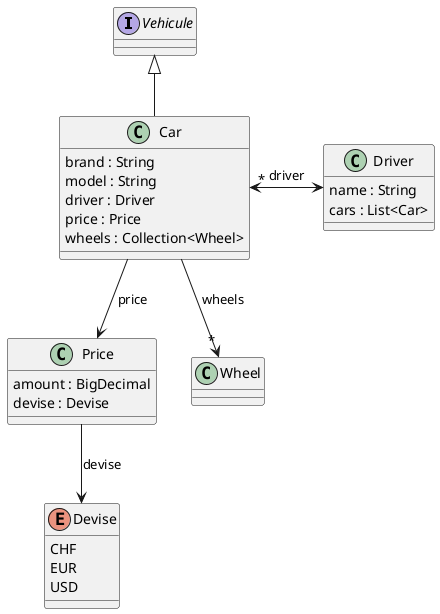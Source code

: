 @startuml

interface Vehicule

class Car {
  brand : String
  model : String
  driver : Driver
  price : Price
  wheels : Collection<Wheel>
}

class Driver {
  name : String
  cars : List<Car>
}

class Price {
  amount : BigDecimal
  devise : Devise
}

class Wheel

enum Devise {
  CHF
  EUR
  USD
}

Vehicule <|-- Car
Car "*" <-> Driver : driver
Car --> Price : price
Car --> "*" Wheel : wheels
Price --> Devise : devise

@enduml